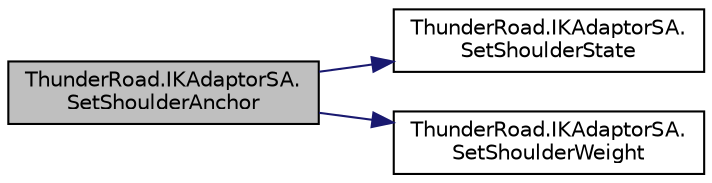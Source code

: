 digraph "ThunderRoad.IKAdaptorSA.SetShoulderAnchor"
{
 // LATEX_PDF_SIZE
  edge [fontname="Helvetica",fontsize="10",labelfontname="Helvetica",labelfontsize="10"];
  node [fontname="Helvetica",fontsize="10",shape=record];
  rankdir="LR";
  Node1 [label="ThunderRoad.IKAdaptorSA.\lSetShoulderAnchor",height=0.2,width=0.4,color="black", fillcolor="grey75", style="filled", fontcolor="black",tooltip="Sets the shoulder anchor."];
  Node1 -> Node2 [color="midnightblue",fontsize="10",style="solid",fontname="Helvetica"];
  Node2 [label="ThunderRoad.IKAdaptorSA.\lSetShoulderState",height=0.2,width=0.4,color="black", fillcolor="white", style="filled",URL="$class_thunder_road_1_1_i_k_adaptor_s_a.html#a1b4ed3bea92eae575eb2541306dcf32b",tooltip="Sets the state of the shoulder."];
  Node1 -> Node3 [color="midnightblue",fontsize="10",style="solid",fontname="Helvetica"];
  Node3 [label="ThunderRoad.IKAdaptorSA.\lSetShoulderWeight",height=0.2,width=0.4,color="black", fillcolor="white", style="filled",URL="$class_thunder_road_1_1_i_k_adaptor_s_a.html#a923a26b1b8bdcd3d4a4a49141f7ffc48",tooltip="Sets the shoulder weight."];
}

